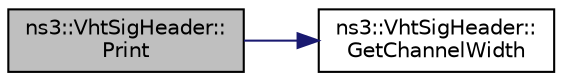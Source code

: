 digraph "ns3::VhtSigHeader::Print"
{
 // LATEX_PDF_SIZE
  edge [fontname="Helvetica",fontsize="10",labelfontname="Helvetica",labelfontsize="10"];
  node [fontname="Helvetica",fontsize="10",shape=record];
  rankdir="LR";
  Node1 [label="ns3::VhtSigHeader::\lPrint",height=0.2,width=0.4,color="black", fillcolor="grey75", style="filled", fontcolor="black",tooltip=" "];
  Node1 -> Node2 [color="midnightblue",fontsize="10",style="solid",fontname="Helvetica"];
  Node2 [label="ns3::VhtSigHeader::\lGetChannelWidth",height=0.2,width=0.4,color="black", fillcolor="white", style="filled",URL="$classns3_1_1_vht_sig_header.html#aa15b4306e8bfab18d8573b3d5c95a4cc",tooltip="Return the channel width (in MHz)."];
}
